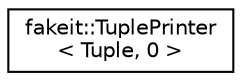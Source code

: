 digraph "Graphical Class Hierarchy"
{
  edge [fontname="Helvetica",fontsize="10",labelfontname="Helvetica",labelfontsize="10"];
  node [fontname="Helvetica",fontsize="10",shape=record];
  rankdir="LR";
  Node1 [label="fakeit::TuplePrinter\l\< Tuple, 0 \>",height=0.2,width=0.4,color="black", fillcolor="white", style="filled",URL="$d8/d57/structfakeit_1_1TuplePrinter_3_01Tuple_00_010_01_4.html"];
}
